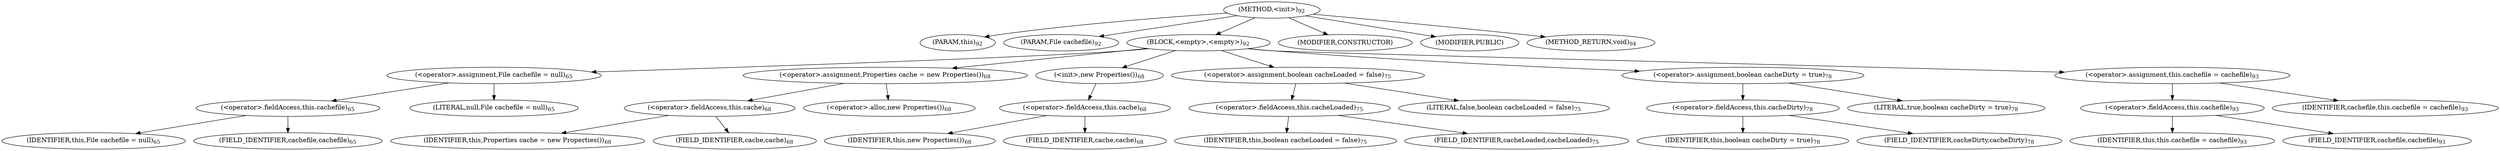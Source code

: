 digraph "&lt;init&gt;" {  
"76" [label = <(METHOD,&lt;init&gt;)<SUB>92</SUB>> ]
"4" [label = <(PARAM,this)<SUB>92</SUB>> ]
"77" [label = <(PARAM,File cachefile)<SUB>92</SUB>> ]
"78" [label = <(BLOCK,&lt;empty&gt;,&lt;empty&gt;)<SUB>92</SUB>> ]
"79" [label = <(&lt;operator&gt;.assignment,File cachefile = null)<SUB>65</SUB>> ]
"80" [label = <(&lt;operator&gt;.fieldAccess,this.cachefile)<SUB>65</SUB>> ]
"81" [label = <(IDENTIFIER,this,File cachefile = null)<SUB>65</SUB>> ]
"82" [label = <(FIELD_IDENTIFIER,cachefile,cachefile)<SUB>65</SUB>> ]
"83" [label = <(LITERAL,null,File cachefile = null)<SUB>65</SUB>> ]
"84" [label = <(&lt;operator&gt;.assignment,Properties cache = new Properties())<SUB>68</SUB>> ]
"85" [label = <(&lt;operator&gt;.fieldAccess,this.cache)<SUB>68</SUB>> ]
"86" [label = <(IDENTIFIER,this,Properties cache = new Properties())<SUB>68</SUB>> ]
"87" [label = <(FIELD_IDENTIFIER,cache,cache)<SUB>68</SUB>> ]
"88" [label = <(&lt;operator&gt;.alloc,new Properties())<SUB>68</SUB>> ]
"89" [label = <(&lt;init&gt;,new Properties())<SUB>68</SUB>> ]
"90" [label = <(&lt;operator&gt;.fieldAccess,this.cache)<SUB>68</SUB>> ]
"91" [label = <(IDENTIFIER,this,new Properties())<SUB>68</SUB>> ]
"92" [label = <(FIELD_IDENTIFIER,cache,cache)<SUB>68</SUB>> ]
"93" [label = <(&lt;operator&gt;.assignment,boolean cacheLoaded = false)<SUB>75</SUB>> ]
"94" [label = <(&lt;operator&gt;.fieldAccess,this.cacheLoaded)<SUB>75</SUB>> ]
"95" [label = <(IDENTIFIER,this,boolean cacheLoaded = false)<SUB>75</SUB>> ]
"96" [label = <(FIELD_IDENTIFIER,cacheLoaded,cacheLoaded)<SUB>75</SUB>> ]
"97" [label = <(LITERAL,false,boolean cacheLoaded = false)<SUB>75</SUB>> ]
"98" [label = <(&lt;operator&gt;.assignment,boolean cacheDirty = true)<SUB>78</SUB>> ]
"99" [label = <(&lt;operator&gt;.fieldAccess,this.cacheDirty)<SUB>78</SUB>> ]
"100" [label = <(IDENTIFIER,this,boolean cacheDirty = true)<SUB>78</SUB>> ]
"101" [label = <(FIELD_IDENTIFIER,cacheDirty,cacheDirty)<SUB>78</SUB>> ]
"102" [label = <(LITERAL,true,boolean cacheDirty = true)<SUB>78</SUB>> ]
"103" [label = <(&lt;operator&gt;.assignment,this.cachefile = cachefile)<SUB>93</SUB>> ]
"104" [label = <(&lt;operator&gt;.fieldAccess,this.cachefile)<SUB>93</SUB>> ]
"3" [label = <(IDENTIFIER,this,this.cachefile = cachefile)<SUB>93</SUB>> ]
"105" [label = <(FIELD_IDENTIFIER,cachefile,cachefile)<SUB>93</SUB>> ]
"106" [label = <(IDENTIFIER,cachefile,this.cachefile = cachefile)<SUB>93</SUB>> ]
"107" [label = <(MODIFIER,CONSTRUCTOR)> ]
"108" [label = <(MODIFIER,PUBLIC)> ]
"109" [label = <(METHOD_RETURN,void)<SUB>94</SUB>> ]
  "76" -> "4" 
  "76" -> "77" 
  "76" -> "78" 
  "76" -> "107" 
  "76" -> "108" 
  "76" -> "109" 
  "78" -> "79" 
  "78" -> "84" 
  "78" -> "89" 
  "78" -> "93" 
  "78" -> "98" 
  "78" -> "103" 
  "79" -> "80" 
  "79" -> "83" 
  "80" -> "81" 
  "80" -> "82" 
  "84" -> "85" 
  "84" -> "88" 
  "85" -> "86" 
  "85" -> "87" 
  "89" -> "90" 
  "90" -> "91" 
  "90" -> "92" 
  "93" -> "94" 
  "93" -> "97" 
  "94" -> "95" 
  "94" -> "96" 
  "98" -> "99" 
  "98" -> "102" 
  "99" -> "100" 
  "99" -> "101" 
  "103" -> "104" 
  "103" -> "106" 
  "104" -> "3" 
  "104" -> "105" 
}
